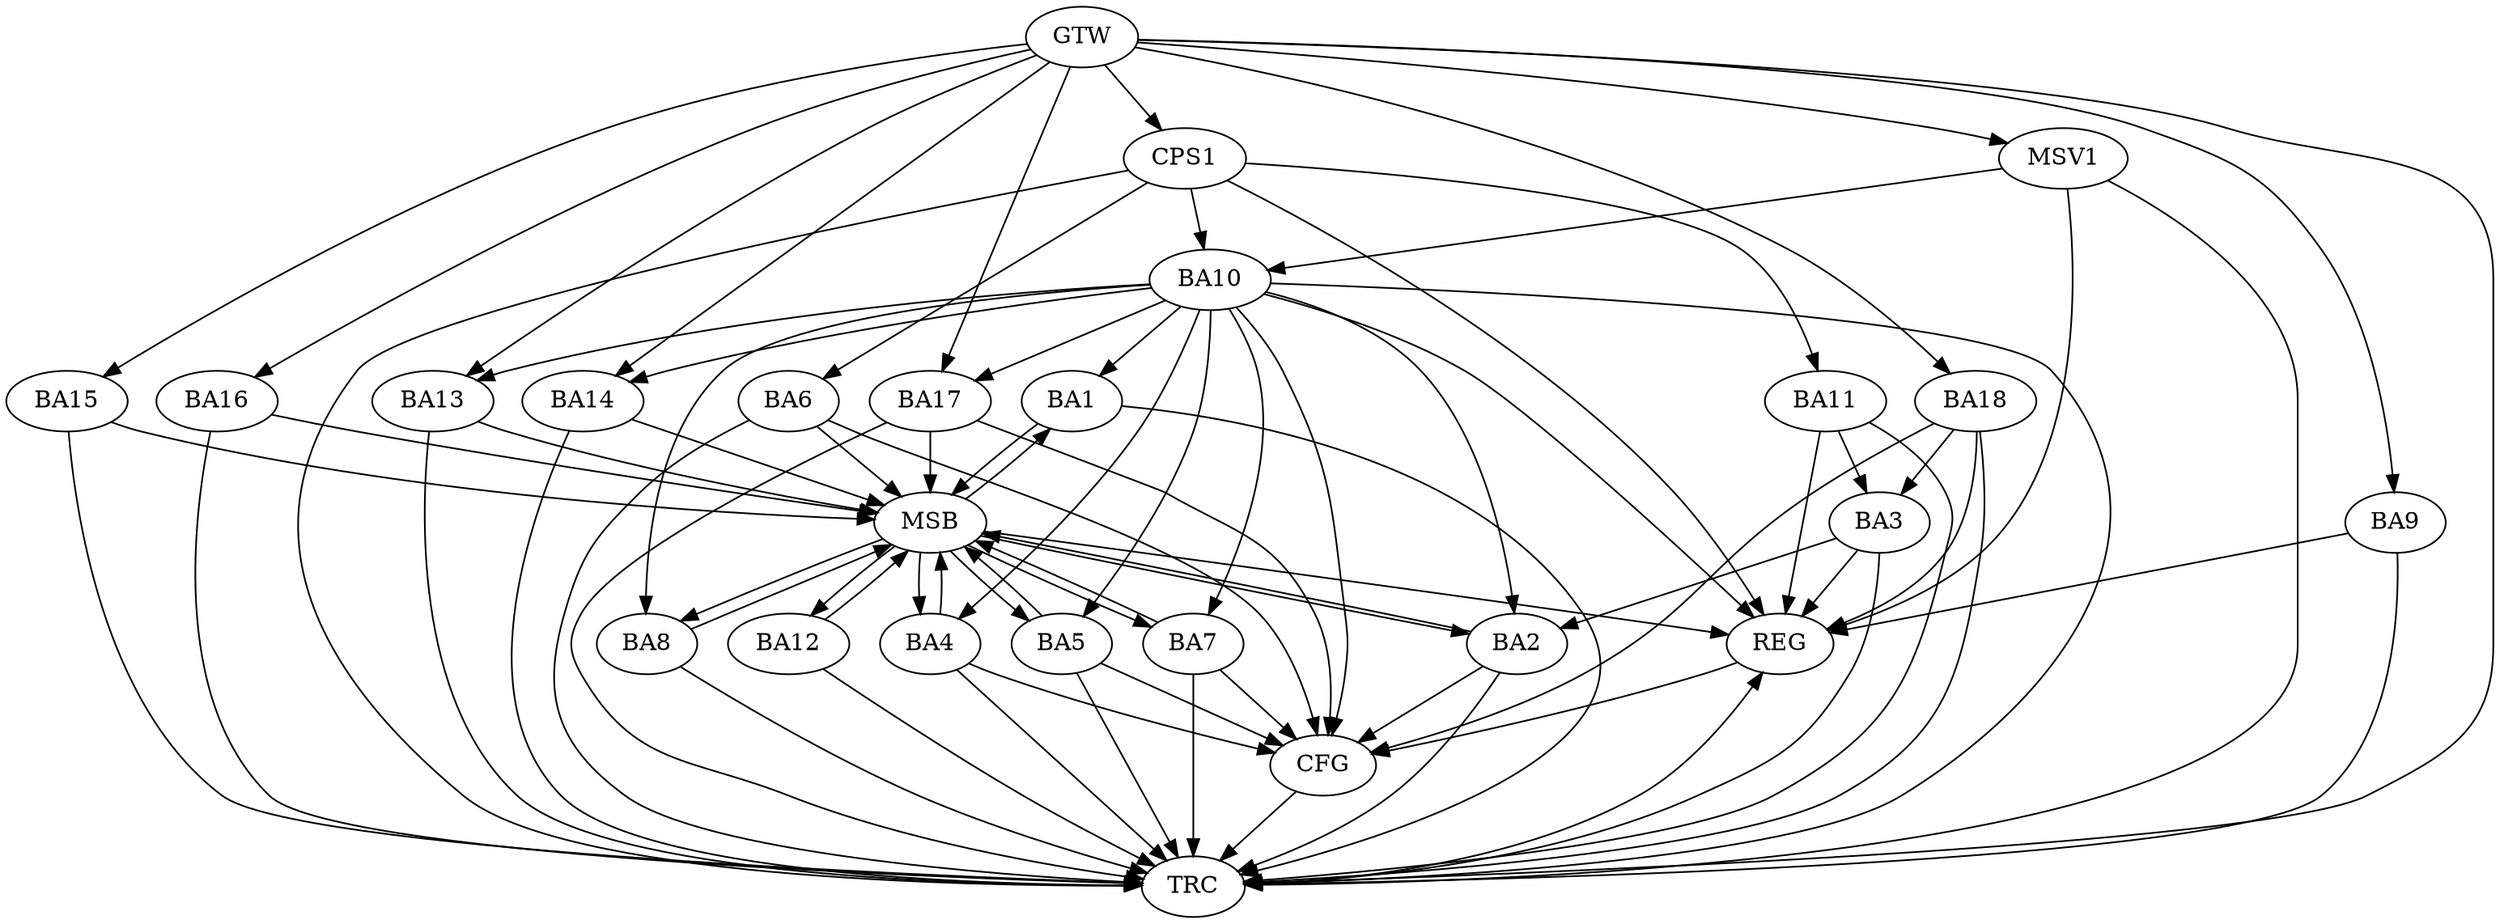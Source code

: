 strict digraph G {
  BA1 [ label="BA1" ];
  BA2 [ label="BA2" ];
  BA3 [ label="BA3" ];
  BA4 [ label="BA4" ];
  BA5 [ label="BA5" ];
  BA6 [ label="BA6" ];
  BA7 [ label="BA7" ];
  BA8 [ label="BA8" ];
  BA9 [ label="BA9" ];
  BA10 [ label="BA10" ];
  BA11 [ label="BA11" ];
  BA12 [ label="BA12" ];
  BA13 [ label="BA13" ];
  BA14 [ label="BA14" ];
  BA15 [ label="BA15" ];
  BA16 [ label="BA16" ];
  BA17 [ label="BA17" ];
  BA18 [ label="BA18" ];
  CPS1 [ label="CPS1" ];
  GTW [ label="GTW" ];
  REG [ label="REG" ];
  MSB [ label="MSB" ];
  CFG [ label="CFG" ];
  TRC [ label="TRC" ];
  MSV1 [ label="MSV1" ];
  BA3 -> BA2;
  BA10 -> BA1;
  BA11 -> BA3;
  BA18 -> BA3;
  CPS1 -> BA11;
  CPS1 -> BA6;
  CPS1 -> BA10;
  GTW -> BA9;
  GTW -> BA13;
  GTW -> BA14;
  GTW -> BA15;
  GTW -> BA16;
  GTW -> BA17;
  GTW -> BA18;
  GTW -> CPS1;
  BA3 -> REG;
  BA9 -> REG;
  BA10 -> REG;
  BA11 -> REG;
  BA18 -> REG;
  CPS1 -> REG;
  BA1 -> MSB;
  MSB -> BA2;
  MSB -> REG;
  BA2 -> MSB;
  MSB -> BA1;
  BA4 -> MSB;
  BA5 -> MSB;
  BA6 -> MSB;
  MSB -> BA4;
  BA7 -> MSB;
  BA8 -> MSB;
  MSB -> BA5;
  BA12 -> MSB;
  BA13 -> MSB;
  BA14 -> MSB;
  MSB -> BA12;
  BA15 -> MSB;
  MSB -> BA8;
  BA16 -> MSB;
  BA17 -> MSB;
  MSB -> BA7;
  BA2 -> CFG;
  BA10 -> CFG;
  BA7 -> CFG;
  BA6 -> CFG;
  BA4 -> CFG;
  BA17 -> CFG;
  BA18 -> CFG;
  BA5 -> CFG;
  REG -> CFG;
  BA1 -> TRC;
  BA2 -> TRC;
  BA3 -> TRC;
  BA4 -> TRC;
  BA5 -> TRC;
  BA6 -> TRC;
  BA7 -> TRC;
  BA8 -> TRC;
  BA9 -> TRC;
  BA10 -> TRC;
  BA11 -> TRC;
  BA12 -> TRC;
  BA13 -> TRC;
  BA14 -> TRC;
  BA15 -> TRC;
  BA16 -> TRC;
  BA17 -> TRC;
  BA18 -> TRC;
  CPS1 -> TRC;
  GTW -> TRC;
  CFG -> TRC;
  TRC -> REG;
  BA10 -> BA17;
  BA10 -> BA7;
  BA10 -> BA2;
  BA10 -> BA13;
  BA10 -> BA14;
  BA10 -> BA4;
  BA10 -> BA5;
  BA10 -> BA8;
  MSV1 -> BA10;
  GTW -> MSV1;
  MSV1 -> REG;
  MSV1 -> TRC;
}
